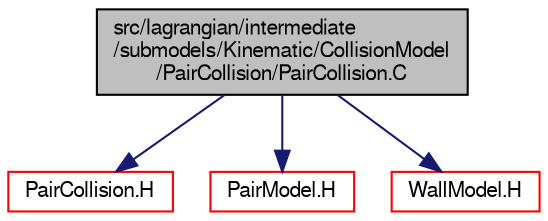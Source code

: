 digraph "src/lagrangian/intermediate/submodels/Kinematic/CollisionModel/PairCollision/PairCollision.C"
{
  bgcolor="transparent";
  edge [fontname="FreeSans",fontsize="10",labelfontname="FreeSans",labelfontsize="10"];
  node [fontname="FreeSans",fontsize="10",shape=record];
  Node0 [label="src/lagrangian/intermediate\l/submodels/Kinematic/CollisionModel\l/PairCollision/PairCollision.C",height=0.2,width=0.4,color="black", fillcolor="grey75", style="filled", fontcolor="black"];
  Node0 -> Node1 [color="midnightblue",fontsize="10",style="solid",fontname="FreeSans"];
  Node1 [label="PairCollision.H",height=0.2,width=0.4,color="red",URL="$a05642.html"];
  Node0 -> Node231 [color="midnightblue",fontsize="10",style="solid",fontname="FreeSans"];
  Node231 [label="PairModel.H",height=0.2,width=0.4,color="red",URL="$a05648.html"];
  Node0 -> Node232 [color="midnightblue",fontsize="10",style="solid",fontname="FreeSans"];
  Node232 [label="WallModel.H",height=0.2,width=0.4,color="red",URL="$a05669.html"];
}
